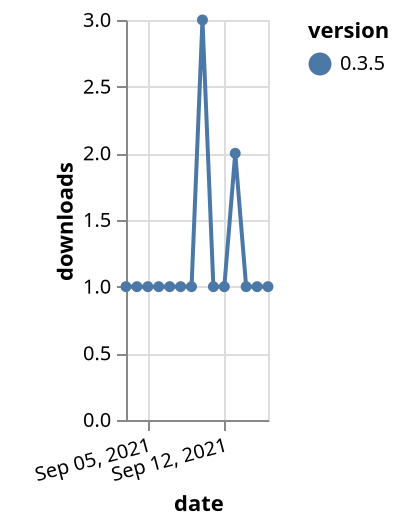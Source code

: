 {"$schema": "https://vega.github.io/schema/vega-lite/v5.json", "description": "A simple bar chart with embedded data.", "data": {"values": [{"date": "2021-09-03", "total": 428, "delta": 1, "version": "0.3.5"}, {"date": "2021-09-04", "total": 429, "delta": 1, "version": "0.3.5"}, {"date": "2021-09-05", "total": 430, "delta": 1, "version": "0.3.5"}, {"date": "2021-09-06", "total": 431, "delta": 1, "version": "0.3.5"}, {"date": "2021-09-07", "total": 432, "delta": 1, "version": "0.3.5"}, {"date": "2021-09-08", "total": 433, "delta": 1, "version": "0.3.5"}, {"date": "2021-09-09", "total": 434, "delta": 1, "version": "0.3.5"}, {"date": "2021-09-10", "total": 437, "delta": 3, "version": "0.3.5"}, {"date": "2021-09-11", "total": 438, "delta": 1, "version": "0.3.5"}, {"date": "2021-09-12", "total": 439, "delta": 1, "version": "0.3.5"}, {"date": "2021-09-13", "total": 441, "delta": 2, "version": "0.3.5"}, {"date": "2021-09-14", "total": 442, "delta": 1, "version": "0.3.5"}, {"date": "2021-09-15", "total": 443, "delta": 1, "version": "0.3.5"}, {"date": "2021-09-16", "total": 444, "delta": 1, "version": "0.3.5"}]}, "width": "container", "mark": {"type": "line", "point": {"filled": true}}, "encoding": {"x": {"field": "date", "type": "temporal", "timeUnit": "yearmonthdate", "title": "date", "axis": {"labelAngle": -15}}, "y": {"field": "delta", "type": "quantitative", "title": "downloads"}, "color": {"field": "version", "type": "nominal"}, "tooltip": {"field": "delta"}}}